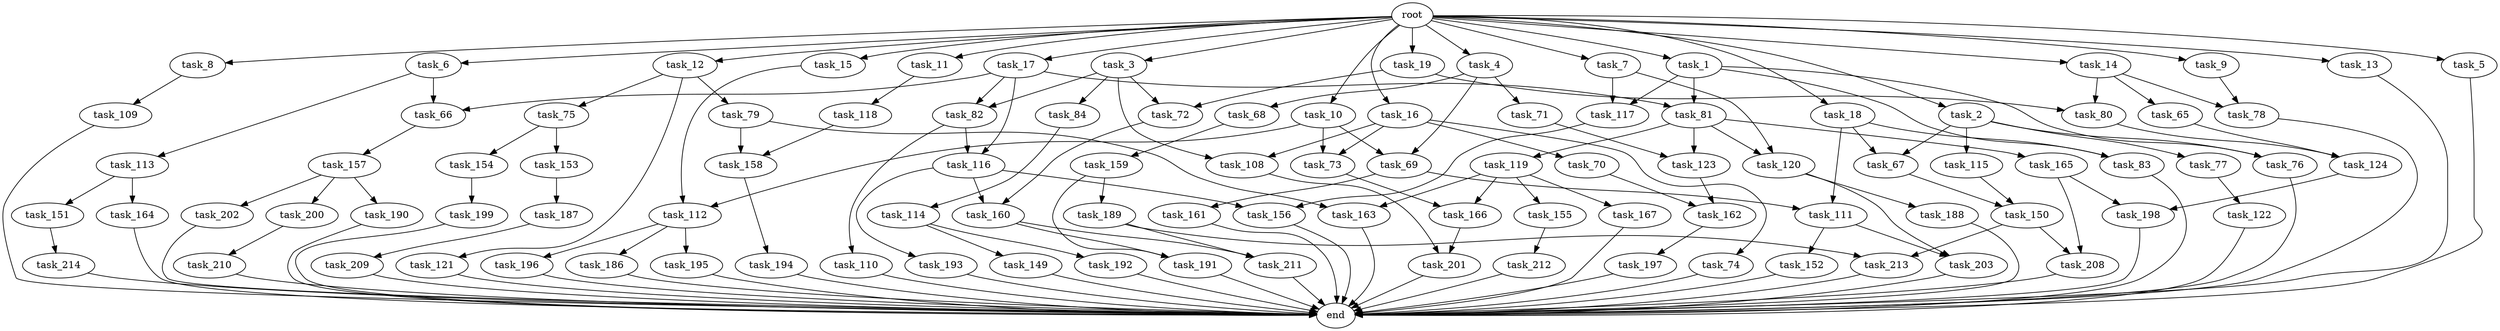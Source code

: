digraph G {
  task_11 [size="2.048000"];
  task_195 [size="429496729.600000"];
  task_17 [size="2.048000"];
  task_190 [size="274877906.944000"];
  task_15 [size="2.048000"];
  task_118 [size="1391569403.904000"];
  task_69 [size="2010044694.528000"];
  task_209 [size="154618822.656000"];
  task_113 [size="429496729.600000"];
  task_189 [size="68719476.736000"];
  task_199 [size="1391569403.904000"];
  task_73 [size="2783138807.808000"];
  task_200 [size="274877906.944000"];
  task_197 [size="429496729.600000"];
  task_67 [size="498216206.336000"];
  task_109 [size="68719476.736000"];
  task_7 [size="2.048000"];
  task_79 [size="154618822.656000"];
  task_214 [size="618475290.624000"];
  task_157 [size="1099511627.776000"];
  task_80 [size="309237645.312000"];
  task_115 [size="68719476.736000"];
  end [size="0.000000"];
  task_192 [size="841813590.016000"];
  task_203 [size="1254130450.432000"];
  task_188 [size="1099511627.776000"];
  task_119 [size="274877906.944000"];
  task_81 [size="2010044694.528000"];
  task_196 [size="429496729.600000"];
  task_112 [size="1460288880.640000"];
  task_121 [size="154618822.656000"];
  task_16 [size="2.048000"];
  task_83 [size="1047972020.224000"];
  task_198 [size="2491081031.680000"];
  task_202 [size="274877906.944000"];
  task_3 [size="2.048000"];
  task_14 [size="2.048000"];
  task_187 [size="154618822.656000"];
  task_153 [size="1099511627.776000"];
  task_108 [size="1821066133.504000"];
  task_158 [size="858993459.200000"];
  task_120 [size="1374389534.720000"];
  task_9 [size="2.048000"];
  task_149 [size="841813590.016000"];
  task_111 [size="584115552.256000"];
  task_75 [size="154618822.656000"];
  root [size="0.000000"];
  task_191 [size="498216206.336000"];
  task_70 [size="1391569403.904000"];
  task_212 [size="1717986918.400000"];
  task_161 [size="154618822.656000"];
  task_165 [size="274877906.944000"];
  task_4 [size="2.048000"];
  task_84 [size="429496729.600000"];
  task_65 [size="154618822.656000"];
  task_78 [size="1546188226.560000"];
  task_19 [size="2.048000"];
  task_13 [size="2.048000"];
  task_194 [size="1391569403.904000"];
  task_66 [size="1821066133.504000"];
  task_210 [size="429496729.600000"];
  task_5 [size="2.048000"];
  task_164 [size="618475290.624000"];
  task_154 [size="1099511627.776000"];
  task_124 [size="1047972020.224000"];
  task_6 [size="2.048000"];
  task_122 [size="1717986918.400000"];
  task_116 [size="2010044694.528000"];
  task_150 [size="858993459.200000"];
  task_201 [size="3109556322.304000"];
  task_152 [size="154618822.656000"];
  task_117 [size="1717986918.400000"];
  task_213 [size="1271310319.616000"];
  task_155 [size="274877906.944000"];
  task_166 [size="343597383.680000"];
  task_10 [size="2.048000"];
  task_110 [size="618475290.624000"];
  task_193 [size="1099511627.776000"];
  task_186 [size="429496729.600000"];
  task_74 [size="1391569403.904000"];
  task_160 [size="2817498546.176000"];
  task_1 [size="2.048000"];
  task_208 [size="1821066133.504000"];
  task_159 [size="154618822.656000"];
  task_151 [size="618475290.624000"];
  task_156 [size="2491081031.680000"];
  task_68 [size="618475290.624000"];
  task_2 [size="2.048000"];
  task_72 [size="584115552.256000"];
  task_71 [size="618475290.624000"];
  task_114 [size="274877906.944000"];
  task_12 [size="2.048000"];
  task_8 [size="2.048000"];
  task_167 [size="274877906.944000"];
  task_163 [size="704374636.544000"];
  task_123 [size="549755813.888000"];
  task_18 [size="2.048000"];
  task_82 [size="1821066133.504000"];
  task_211 [size="1271310319.616000"];
  task_162 [size="137438953.472000"];
  task_77 [size="68719476.736000"];
  task_76 [size="687194767.360000"];

  task_11 -> task_118 [size="679477248.000000"];
  task_195 -> end [size="1.000000"];
  task_17 -> task_66 [size="679477248.000000"];
  task_17 -> task_116 [size="679477248.000000"];
  task_17 -> task_81 [size="679477248.000000"];
  task_17 -> task_82 [size="679477248.000000"];
  task_190 -> end [size="1.000000"];
  task_15 -> task_112 [size="33554432.000000"];
  task_118 -> task_158 [size="209715200.000000"];
  task_69 -> task_161 [size="75497472.000000"];
  task_69 -> task_111 [size="75497472.000000"];
  task_209 -> end [size="1.000000"];
  task_113 -> task_164 [size="301989888.000000"];
  task_113 -> task_151 [size="301989888.000000"];
  task_189 -> task_211 [size="411041792.000000"];
  task_189 -> task_213 [size="411041792.000000"];
  task_199 -> end [size="1.000000"];
  task_73 -> task_166 [size="33554432.000000"];
  task_200 -> task_210 [size="209715200.000000"];
  task_197 -> end [size="1.000000"];
  task_67 -> task_150 [size="209715200.000000"];
  task_109 -> end [size="1.000000"];
  task_7 -> task_120 [size="536870912.000000"];
  task_7 -> task_117 [size="536870912.000000"];
  task_79 -> task_158 [size="209715200.000000"];
  task_79 -> task_163 [size="209715200.000000"];
  task_214 -> end [size="1.000000"];
  task_157 -> task_200 [size="134217728.000000"];
  task_157 -> task_190 [size="134217728.000000"];
  task_157 -> task_202 [size="134217728.000000"];
  task_80 -> task_124 [size="209715200.000000"];
  task_115 -> task_150 [size="209715200.000000"];
  task_192 -> end [size="1.000000"];
  task_203 -> end [size="1.000000"];
  task_188 -> end [size="1.000000"];
  task_119 -> task_155 [size="134217728.000000"];
  task_119 -> task_166 [size="134217728.000000"];
  task_119 -> task_167 [size="134217728.000000"];
  task_119 -> task_163 [size="134217728.000000"];
  task_81 -> task_119 [size="134217728.000000"];
  task_81 -> task_123 [size="134217728.000000"];
  task_81 -> task_120 [size="134217728.000000"];
  task_81 -> task_165 [size="134217728.000000"];
  task_196 -> end [size="1.000000"];
  task_112 -> task_195 [size="209715200.000000"];
  task_112 -> task_186 [size="209715200.000000"];
  task_112 -> task_196 [size="209715200.000000"];
  task_121 -> end [size="1.000000"];
  task_16 -> task_108 [size="679477248.000000"];
  task_16 -> task_70 [size="679477248.000000"];
  task_16 -> task_73 [size="679477248.000000"];
  task_16 -> task_74 [size="679477248.000000"];
  task_83 -> end [size="1.000000"];
  task_198 -> end [size="1.000000"];
  task_202 -> end [size="1.000000"];
  task_3 -> task_108 [size="209715200.000000"];
  task_3 -> task_72 [size="209715200.000000"];
  task_3 -> task_82 [size="209715200.000000"];
  task_3 -> task_84 [size="209715200.000000"];
  task_14 -> task_65 [size="75497472.000000"];
  task_14 -> task_78 [size="75497472.000000"];
  task_14 -> task_80 [size="75497472.000000"];
  task_187 -> task_209 [size="75497472.000000"];
  task_153 -> task_187 [size="75497472.000000"];
  task_108 -> task_201 [size="838860800.000000"];
  task_158 -> task_194 [size="679477248.000000"];
  task_120 -> task_188 [size="536870912.000000"];
  task_120 -> task_203 [size="536870912.000000"];
  task_9 -> task_78 [size="679477248.000000"];
  task_149 -> end [size="1.000000"];
  task_111 -> task_152 [size="75497472.000000"];
  task_111 -> task_203 [size="75497472.000000"];
  task_75 -> task_154 [size="536870912.000000"];
  task_75 -> task_153 [size="536870912.000000"];
  root -> task_15 [size="1.000000"];
  root -> task_16 [size="1.000000"];
  root -> task_5 [size="1.000000"];
  root -> task_11 [size="1.000000"];
  root -> task_3 [size="1.000000"];
  root -> task_12 [size="1.000000"];
  root -> task_8 [size="1.000000"];
  root -> task_6 [size="1.000000"];
  root -> task_17 [size="1.000000"];
  root -> task_7 [size="1.000000"];
  root -> task_10 [size="1.000000"];
  root -> task_1 [size="1.000000"];
  root -> task_4 [size="1.000000"];
  root -> task_2 [size="1.000000"];
  root -> task_19 [size="1.000000"];
  root -> task_13 [size="1.000000"];
  root -> task_14 [size="1.000000"];
  root -> task_9 [size="1.000000"];
  root -> task_18 [size="1.000000"];
  task_191 -> end [size="1.000000"];
  task_70 -> task_162 [size="33554432.000000"];
  task_212 -> end [size="1.000000"];
  task_161 -> end [size="1.000000"];
  task_165 -> task_198 [size="679477248.000000"];
  task_165 -> task_208 [size="679477248.000000"];
  task_4 -> task_68 [size="301989888.000000"];
  task_4 -> task_69 [size="301989888.000000"];
  task_4 -> task_71 [size="301989888.000000"];
  task_84 -> task_114 [size="134217728.000000"];
  task_65 -> task_124 [size="301989888.000000"];
  task_78 -> end [size="1.000000"];
  task_19 -> task_72 [size="75497472.000000"];
  task_19 -> task_80 [size="75497472.000000"];
  task_13 -> end [size="1.000000"];
  task_194 -> end [size="1.000000"];
  task_66 -> task_157 [size="536870912.000000"];
  task_210 -> end [size="1.000000"];
  task_5 -> end [size="1.000000"];
  task_164 -> end [size="1.000000"];
  task_154 -> task_199 [size="679477248.000000"];
  task_124 -> task_198 [size="536870912.000000"];
  task_6 -> task_113 [size="209715200.000000"];
  task_6 -> task_66 [size="209715200.000000"];
  task_122 -> end [size="1.000000"];
  task_116 -> task_156 [size="536870912.000000"];
  task_116 -> task_160 [size="536870912.000000"];
  task_116 -> task_193 [size="536870912.000000"];
  task_150 -> task_208 [size="209715200.000000"];
  task_150 -> task_213 [size="209715200.000000"];
  task_201 -> end [size="1.000000"];
  task_152 -> end [size="1.000000"];
  task_117 -> task_156 [size="679477248.000000"];
  task_213 -> end [size="1.000000"];
  task_155 -> task_212 [size="838860800.000000"];
  task_166 -> task_201 [size="679477248.000000"];
  task_10 -> task_69 [size="679477248.000000"];
  task_10 -> task_73 [size="679477248.000000"];
  task_10 -> task_112 [size="679477248.000000"];
  task_110 -> end [size="1.000000"];
  task_193 -> end [size="1.000000"];
  task_186 -> end [size="1.000000"];
  task_74 -> end [size="1.000000"];
  task_160 -> task_191 [size="209715200.000000"];
  task_160 -> task_211 [size="209715200.000000"];
  task_1 -> task_76 [size="301989888.000000"];
  task_1 -> task_81 [size="301989888.000000"];
  task_1 -> task_117 [size="301989888.000000"];
  task_1 -> task_83 [size="301989888.000000"];
  task_208 -> end [size="1.000000"];
  task_159 -> task_189 [size="33554432.000000"];
  task_159 -> task_191 [size="33554432.000000"];
  task_151 -> task_214 [size="301989888.000000"];
  task_156 -> end [size="1.000000"];
  task_68 -> task_159 [size="75497472.000000"];
  task_2 -> task_76 [size="33554432.000000"];
  task_2 -> task_67 [size="33554432.000000"];
  task_2 -> task_77 [size="33554432.000000"];
  task_2 -> task_115 [size="33554432.000000"];
  task_72 -> task_160 [size="838860800.000000"];
  task_71 -> task_123 [size="134217728.000000"];
  task_114 -> task_192 [size="411041792.000000"];
  task_114 -> task_149 [size="411041792.000000"];
  task_12 -> task_75 [size="75497472.000000"];
  task_12 -> task_121 [size="75497472.000000"];
  task_12 -> task_79 [size="75497472.000000"];
  task_8 -> task_109 [size="33554432.000000"];
  task_167 -> end [size="1.000000"];
  task_163 -> end [size="1.000000"];
  task_123 -> task_162 [size="33554432.000000"];
  task_18 -> task_67 [size="209715200.000000"];
  task_18 -> task_111 [size="209715200.000000"];
  task_18 -> task_83 [size="209715200.000000"];
  task_82 -> task_110 [size="301989888.000000"];
  task_82 -> task_116 [size="301989888.000000"];
  task_211 -> end [size="1.000000"];
  task_162 -> task_197 [size="209715200.000000"];
  task_77 -> task_122 [size="838860800.000000"];
  task_76 -> end [size="1.000000"];
}
